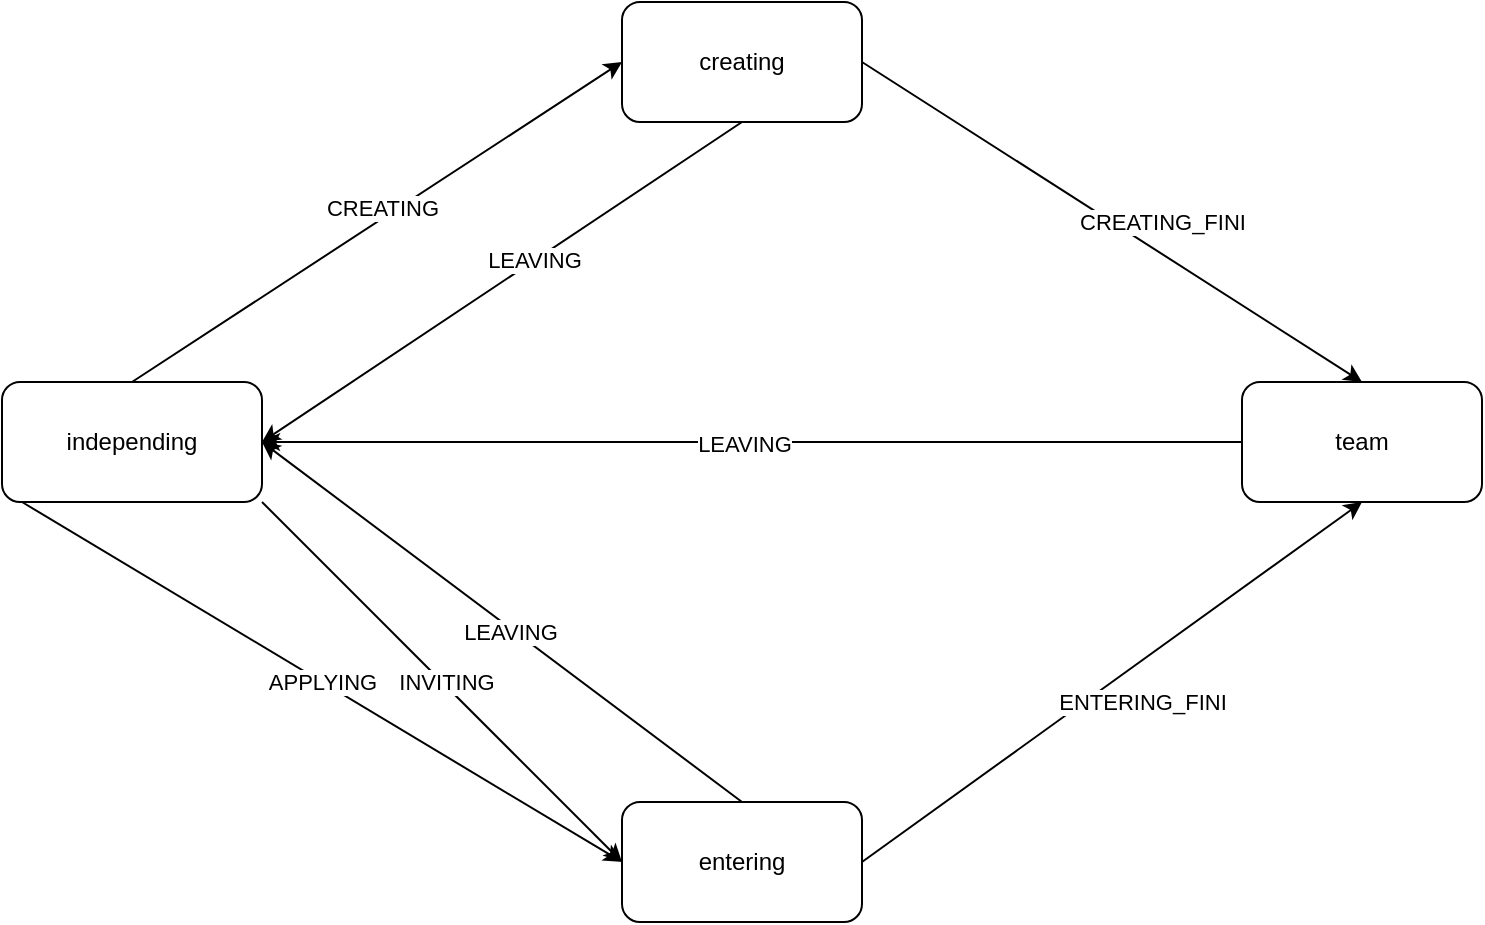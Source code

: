 <mxfile version="21.8.0" type="github">
  <diagram name="第 1 页" id="AKec-_jmiOljBUeG13I3">
    <mxGraphModel dx="818" dy="485" grid="1" gridSize="10" guides="1" tooltips="1" connect="1" arrows="1" fold="1" page="1" pageScale="1" pageWidth="827" pageHeight="1169" math="0" shadow="0">
      <root>
        <mxCell id="0" />
        <mxCell id="1" parent="0" />
        <mxCell id="fH_PC_2nhdWIkphrprx5-1" value="independing" style="rounded=1;whiteSpace=wrap;html=1;" parent="1" vertex="1">
          <mxGeometry x="70" y="260" width="130" height="60" as="geometry" />
        </mxCell>
        <mxCell id="fH_PC_2nhdWIkphrprx5-10" style="edgeStyle=orthogonalEdgeStyle;rounded=0;orthogonalLoop=1;jettySize=auto;html=1;exitX=0;exitY=0.5;exitDx=0;exitDy=0;entryX=1;entryY=0.5;entryDx=0;entryDy=0;" parent="1" source="fH_PC_2nhdWIkphrprx5-2" target="fH_PC_2nhdWIkphrprx5-1" edge="1">
          <mxGeometry relative="1" as="geometry" />
        </mxCell>
        <mxCell id="fH_PC_2nhdWIkphrprx5-13" value="LEAVING" style="edgeLabel;html=1;align=center;verticalAlign=middle;resizable=0;points=[];" parent="fH_PC_2nhdWIkphrprx5-10" vertex="1" connectable="0">
          <mxGeometry x="0.016" y="1" relative="1" as="geometry">
            <mxPoint as="offset" />
          </mxGeometry>
        </mxCell>
        <mxCell id="fH_PC_2nhdWIkphrprx5-2" value="team" style="rounded=1;whiteSpace=wrap;html=1;" parent="1" vertex="1">
          <mxGeometry x="690" y="260" width="120" height="60" as="geometry" />
        </mxCell>
        <mxCell id="fH_PC_2nhdWIkphrprx5-3" value="creating" style="rounded=1;whiteSpace=wrap;html=1;" parent="1" vertex="1">
          <mxGeometry x="380" y="70" width="120" height="60" as="geometry" />
        </mxCell>
        <mxCell id="fH_PC_2nhdWIkphrprx5-4" value="entering" style="rounded=1;whiteSpace=wrap;html=1;" parent="1" vertex="1">
          <mxGeometry x="380" y="470" width="120" height="60" as="geometry" />
        </mxCell>
        <mxCell id="fH_PC_2nhdWIkphrprx5-17" value="" style="endArrow=classic;html=1;rounded=0;exitX=1;exitY=1;exitDx=0;exitDy=0;entryX=0;entryY=0.5;entryDx=0;entryDy=0;" parent="1" source="fH_PC_2nhdWIkphrprx5-1" target="fH_PC_2nhdWIkphrprx5-4" edge="1">
          <mxGeometry relative="1" as="geometry">
            <mxPoint x="410" y="380" as="sourcePoint" />
            <mxPoint x="510" y="380" as="targetPoint" />
          </mxGeometry>
        </mxCell>
        <mxCell id="fH_PC_2nhdWIkphrprx5-25" value="INVITING" style="edgeLabel;html=1;align=center;verticalAlign=middle;resizable=0;points=[];" parent="fH_PC_2nhdWIkphrprx5-17" vertex="1" connectable="0">
          <mxGeometry x="0.039" y="1" relative="1" as="geometry">
            <mxPoint x="-2" y="-3" as="offset" />
          </mxGeometry>
        </mxCell>
        <mxCell id="fH_PC_2nhdWIkphrprx5-19" value="" style="endArrow=classic;html=1;rounded=0;exitX=1;exitY=1;exitDx=0;exitDy=0;entryX=0;entryY=0.5;entryDx=0;entryDy=0;" parent="1" target="fH_PC_2nhdWIkphrprx5-4" edge="1">
          <mxGeometry relative="1" as="geometry">
            <mxPoint x="80" y="320" as="sourcePoint" />
            <mxPoint x="304" y="498" as="targetPoint" />
          </mxGeometry>
        </mxCell>
        <mxCell id="fH_PC_2nhdWIkphrprx5-20" value="APPLYING" style="edgeLabel;resizable=0;html=1;align=center;verticalAlign=middle;" parent="fH_PC_2nhdWIkphrprx5-19" connectable="0" vertex="1">
          <mxGeometry relative="1" as="geometry" />
        </mxCell>
        <mxCell id="fH_PC_2nhdWIkphrprx5-29" value="" style="endArrow=classic;html=1;rounded=0;exitX=0.5;exitY=0;exitDx=0;exitDy=0;entryX=0;entryY=0.5;entryDx=0;entryDy=0;" parent="1" source="fH_PC_2nhdWIkphrprx5-1" target="fH_PC_2nhdWIkphrprx5-3" edge="1">
          <mxGeometry relative="1" as="geometry">
            <mxPoint x="190" y="80" as="sourcePoint" />
            <mxPoint x="404" y="280" as="targetPoint" />
          </mxGeometry>
        </mxCell>
        <mxCell id="fH_PC_2nhdWIkphrprx5-30" value="CREATING" style="edgeLabel;html=1;align=center;verticalAlign=middle;resizable=0;points=[];" parent="fH_PC_2nhdWIkphrprx5-29" vertex="1" connectable="0">
          <mxGeometry x="0.039" y="1" relative="1" as="geometry">
            <mxPoint x="-2" y="-3" as="offset" />
          </mxGeometry>
        </mxCell>
        <mxCell id="fH_PC_2nhdWIkphrprx5-31" value="" style="endArrow=classic;html=1;rounded=0;entryX=0.5;entryY=0;entryDx=0;entryDy=0;exitX=1;exitY=0.5;exitDx=0;exitDy=0;" parent="1" source="fH_PC_2nhdWIkphrprx5-3" target="fH_PC_2nhdWIkphrprx5-2" edge="1">
          <mxGeometry relative="1" as="geometry">
            <mxPoint x="540" y="90" as="sourcePoint" />
            <mxPoint x="670" y="200" as="targetPoint" />
          </mxGeometry>
        </mxCell>
        <mxCell id="fH_PC_2nhdWIkphrprx5-33" value="" style="endArrow=classic;html=1;rounded=0;entryX=0.5;entryY=1;entryDx=0;entryDy=0;exitX=1;exitY=0.5;exitDx=0;exitDy=0;" parent="1" source="fH_PC_2nhdWIkphrprx5-4" target="fH_PC_2nhdWIkphrprx5-2" edge="1">
          <mxGeometry relative="1" as="geometry">
            <mxPoint x="510" y="300" as="sourcePoint" />
            <mxPoint x="720" y="470" as="targetPoint" />
          </mxGeometry>
        </mxCell>
        <mxCell id="fH_PC_2nhdWIkphrprx5-37" value="CREATING_FINI" style="edgeLabel;html=1;align=center;verticalAlign=middle;resizable=0;points=[];" parent="1" vertex="1" connectable="0">
          <mxGeometry x="650" y="180" as="geometry" />
        </mxCell>
        <mxCell id="fH_PC_2nhdWIkphrprx5-38" value="ENTERING_FINI" style="edgeLabel;html=1;align=center;verticalAlign=middle;resizable=0;points=[];" parent="1" vertex="1" connectable="0">
          <mxGeometry x="640" y="420" as="geometry" />
        </mxCell>
        <mxCell id="IboGhYeWiPsnGuzgJDVF-3" value="" style="endArrow=classic;html=1;rounded=0;exitX=0.5;exitY=0;exitDx=0;exitDy=0;" edge="1" parent="1" source="fH_PC_2nhdWIkphrprx5-4">
          <mxGeometry width="50" height="50" relative="1" as="geometry">
            <mxPoint x="520" y="400" as="sourcePoint" />
            <mxPoint x="200" y="290" as="targetPoint" />
          </mxGeometry>
        </mxCell>
        <mxCell id="IboGhYeWiPsnGuzgJDVF-4" value="" style="endArrow=classic;html=1;rounded=0;exitX=0.5;exitY=1;exitDx=0;exitDy=0;" edge="1" parent="1" source="fH_PC_2nhdWIkphrprx5-3">
          <mxGeometry width="50" height="50" relative="1" as="geometry">
            <mxPoint x="500" y="420" as="sourcePoint" />
            <mxPoint x="200" y="290" as="targetPoint" />
          </mxGeometry>
        </mxCell>
        <mxCell id="IboGhYeWiPsnGuzgJDVF-5" value="LEAVING" style="edgeLabel;html=1;align=center;verticalAlign=middle;resizable=0;points=[];" vertex="1" connectable="0" parent="1">
          <mxGeometry x="450.833" y="301.0" as="geometry">
            <mxPoint x="-127" y="84" as="offset" />
          </mxGeometry>
        </mxCell>
        <mxCell id="IboGhYeWiPsnGuzgJDVF-6" value="LEAVING" style="edgeLabel;html=1;align=center;verticalAlign=middle;resizable=0;points=[];" vertex="1" connectable="0" parent="1">
          <mxGeometry x="460.833" y="311.0" as="geometry">
            <mxPoint x="-125" y="-112" as="offset" />
          </mxGeometry>
        </mxCell>
      </root>
    </mxGraphModel>
  </diagram>
</mxfile>
